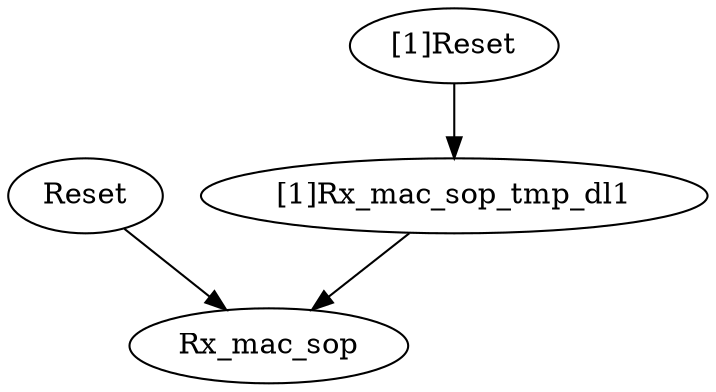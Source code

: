 strict digraph "" {
	Reset	 [complexity=1,
		importance=0.0359747969679,
		rank=0.0359747969679];
	Rx_mac_sop	 [complexity=0,
		importance=0.0146884664617,
		rank=0.0];
	Reset -> Rx_mac_sop;
	"[1]Reset"	 [complexity=3,
		importance=0.0681002328172,
		rank=0.0227000776057];
	"[1]Rx_mac_sop_tmp_dl1"	 [complexity=2,
		importance=0.0307511843863,
		rank=0.0153755921932];
	"[1]Reset" -> "[1]Rx_mac_sop_tmp_dl1";
	"[1]Rx_mac_sop_tmp_dl1" -> Rx_mac_sop;
}
